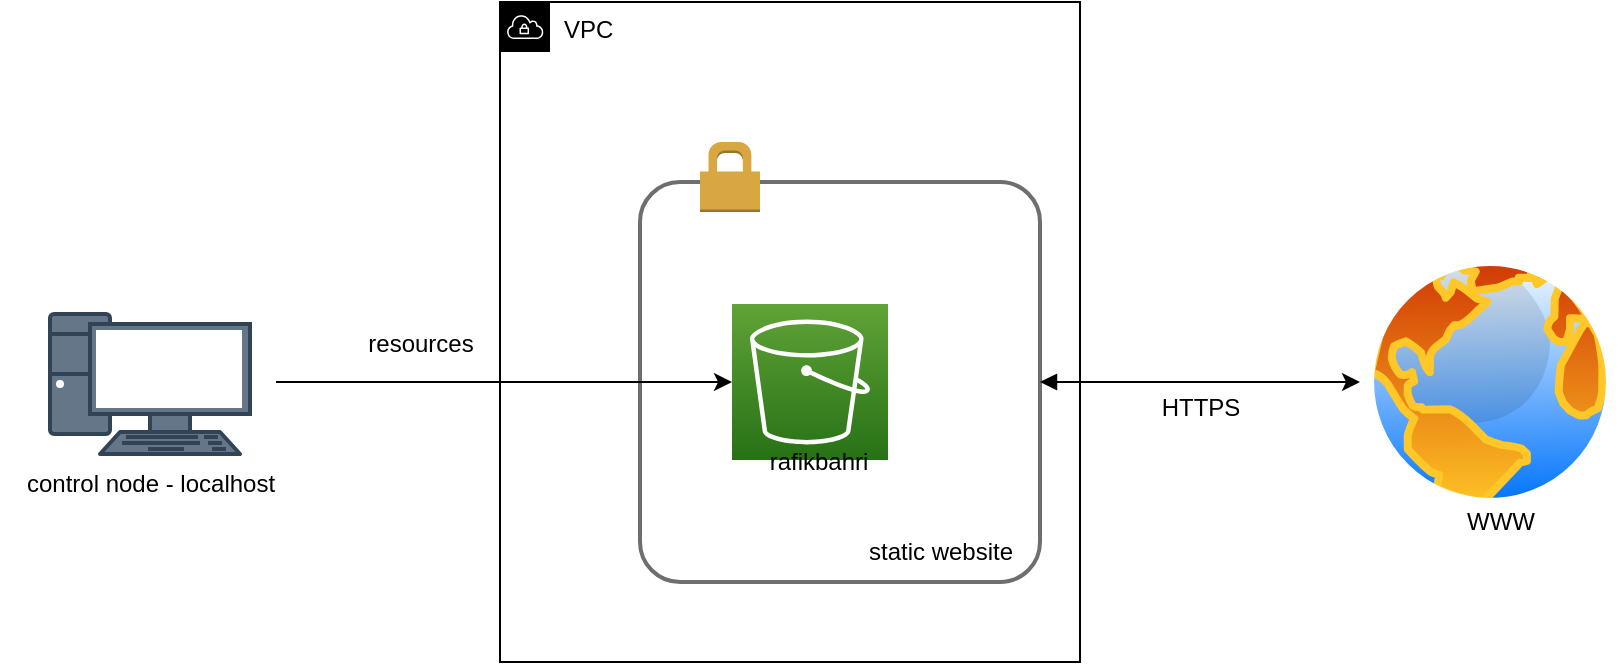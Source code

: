 <mxfile>
    <diagram id="ECHfrmqxrUTqERIfgDXb" name="Page-1">
        <mxGraphModel dx="1185" dy="1464" grid="1" gridSize="10" guides="1" tooltips="1" connect="1" arrows="1" fold="1" page="1" pageScale="1" pageWidth="850" pageHeight="1100" background="#FFFFFF" math="0" shadow="0">
            <root>
                <mxCell id="0"/>
                <mxCell id="1" parent="0"/>
                <mxCell id="16" value="&lt;font color=&quot;#000000&quot;&gt;VPC&lt;/font&gt;" style="sketch=0;outlineConnect=0;gradientColor=none;html=1;whiteSpace=wrap;fontSize=12;fontStyle=0;shape=mxgraph.aws4.group;grIcon=mxgraph.aws4.group_vpc;strokeColor=#000000;fillColor=none;verticalAlign=top;align=left;spacingLeft=30;fontColor=#B6BABF;dashed=0;" parent="1" vertex="1">
                    <mxGeometry x="450" y="-1030" width="290" height="330" as="geometry"/>
                </mxCell>
                <mxCell id="25" value="" style="rounded=1;arcSize=10;dashed=0;fillColor=none;gradientColor=none;strokeWidth=2;strokeColor=#6E6E6E;" parent="1" vertex="1">
                    <mxGeometry x="520" y="-940" width="200" height="200" as="geometry"/>
                </mxCell>
                <mxCell id="12" style="edgeStyle=none;html=1;exitX=1;exitY=0.5;exitDx=0;exitDy=0;exitPerimeter=0;strokeColor=#000000;" parent="1" target="10" edge="1">
                    <mxGeometry relative="1" as="geometry">
                        <mxPoint x="338" y="-840" as="sourcePoint"/>
                    </mxGeometry>
                </mxCell>
                <mxCell id="6" value="" style="fontColor=#ffffff;verticalAlign=top;verticalLabelPosition=bottom;labelPosition=center;align=center;html=1;outlineConnect=0;fillColor=#647687;strokeColor=#314354;gradientDirection=north;strokeWidth=2;shape=mxgraph.networks.pc;" parent="1" vertex="1">
                    <mxGeometry x="225" y="-874" width="100" height="70" as="geometry"/>
                </mxCell>
                <mxCell id="7" value="&lt;font color=&quot;#000000&quot;&gt;control node - localhost&lt;/font&gt;" style="text;html=1;align=center;verticalAlign=middle;resizable=0;points=[];autosize=1;strokeColor=none;fillColor=none;" parent="1" vertex="1">
                    <mxGeometry x="200" y="-804" width="150" height="30" as="geometry"/>
                </mxCell>
                <mxCell id="10" value="" style="sketch=0;points=[[0,0,0],[0.25,0,0],[0.5,0,0],[0.75,0,0],[1,0,0],[0,1,0],[0.25,1,0],[0.5,1,0],[0.75,1,0],[1,1,0],[0,0.25,0],[0,0.5,0],[0,0.75,0],[1,0.25,0],[1,0.5,0],[1,0.75,0]];outlineConnect=0;fontColor=#232F3E;gradientColor=#60A337;gradientDirection=north;fillColor=#277116;strokeColor=#ffffff;dashed=0;verticalLabelPosition=bottom;verticalAlign=top;align=center;html=1;fontSize=12;fontStyle=0;aspect=fixed;shape=mxgraph.aws4.resourceIcon;resIcon=mxgraph.aws4.s3;" parent="1" vertex="1">
                    <mxGeometry x="566" y="-879" width="78" height="78" as="geometry"/>
                </mxCell>
                <mxCell id="11" value="&lt;font color=&quot;#000000&quot;&gt;rafikbahri&lt;/font&gt;" style="text;html=1;align=center;verticalAlign=middle;resizable=0;points=[];autosize=1;strokeColor=none;fillColor=none;" parent="1" vertex="1">
                    <mxGeometry x="574" y="-815" width="70" height="30" as="geometry"/>
                </mxCell>
                <mxCell id="13" value="&lt;font color=&quot;#000000&quot;&gt;resources&lt;/font&gt;" style="text;html=1;align=center;verticalAlign=middle;resizable=0;points=[];autosize=1;strokeColor=none;fillColor=none;" parent="1" vertex="1">
                    <mxGeometry x="370" y="-874" width="80" height="30" as="geometry"/>
                </mxCell>
                <mxCell id="28" style="edgeStyle=none;html=1;endArrow=block;endFill=1;startArrow=classic;startFill=1;strokeColor=#000000;" parent="1" source="23" target="25" edge="1">
                    <mxGeometry relative="1" as="geometry"/>
                </mxCell>
                <mxCell id="23" value="" style="aspect=fixed;perimeter=ellipsePerimeter;html=1;align=center;shadow=0;dashed=0;spacingTop=3;image;image=img/lib/active_directory/internet_globe.svg;strokeColor=#147EBA;strokeWidth=1;fillColor=default;" parent="1" vertex="1">
                    <mxGeometry x="880" y="-905" width="130" height="130" as="geometry"/>
                </mxCell>
                <mxCell id="26" value="" style="dashed=0;html=1;shape=mxgraph.aws3.permissions;fillColor=#D9A741;gradientColor=none;dashed=0;strokeColor=#000000;strokeWidth=1;" parent="1" vertex="1">
                    <mxGeometry x="550" y="-960" width="30" height="35" as="geometry"/>
                </mxCell>
                <mxCell id="27" value="&lt;font color=&quot;#000000&quot;&gt;static website&lt;/font&gt;" style="text;html=1;align=center;verticalAlign=middle;resizable=0;points=[];autosize=1;strokeColor=none;fillColor=none;" parent="1" vertex="1">
                    <mxGeometry x="620" y="-770" width="100" height="30" as="geometry"/>
                </mxCell>
                <mxCell id="29" value="&lt;font color=&quot;#000000&quot;&gt;HTTPS&lt;/font&gt;" style="text;html=1;align=center;verticalAlign=middle;resizable=0;points=[];autosize=1;strokeColor=none;fillColor=none;" parent="1" vertex="1">
                    <mxGeometry x="770" y="-842" width="60" height="30" as="geometry"/>
                </mxCell>
                <mxCell id="30" value="&lt;font color=&quot;#000000&quot;&gt;WWW&lt;/font&gt;" style="text;html=1;align=center;verticalAlign=middle;resizable=0;points=[];autosize=1;strokeColor=none;fillColor=none;" parent="1" vertex="1">
                    <mxGeometry x="920" y="-785" width="60" height="30" as="geometry"/>
                </mxCell>
            </root>
        </mxGraphModel>
    </diagram>
</mxfile>